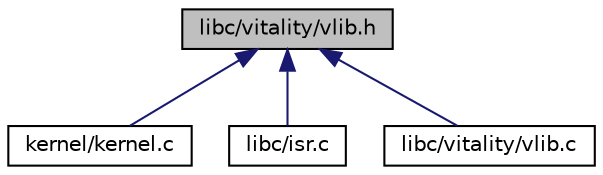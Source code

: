 digraph "libc/vitality/vlib.h"
{
  edge [fontname="Helvetica",fontsize="10",labelfontname="Helvetica",labelfontsize="10"];
  node [fontname="Helvetica",fontsize="10",shape=record];
  Node4 [label="libc/vitality/vlib.h",height=0.2,width=0.4,color="black", fillcolor="grey75", style="filled", fontcolor="black"];
  Node4 -> Node5 [dir="back",color="midnightblue",fontsize="10",style="solid"];
  Node5 [label="kernel/kernel.c",height=0.2,width=0.4,color="black", fillcolor="white", style="filled",URL="$a00062.html"];
  Node4 -> Node6 [dir="back",color="midnightblue",fontsize="10",style="solid"];
  Node6 [label="libc/isr.c",height=0.2,width=0.4,color="black", fillcolor="white", style="filled",URL="$a00107.html"];
  Node4 -> Node7 [dir="back",color="midnightblue",fontsize="10",style="solid"];
  Node7 [label="libc/vitality/vlib.c",height=0.2,width=0.4,color="black", fillcolor="white", style="filled",URL="$a00191.html"];
}
